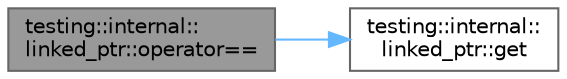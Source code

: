 digraph "testing::internal::linked_ptr::operator=="
{
 // LATEX_PDF_SIZE
  bgcolor="transparent";
  edge [fontname=Helvetica,fontsize=10,labelfontname=Helvetica,labelfontsize=10];
  node [fontname=Helvetica,fontsize=10,shape=box,height=0.2,width=0.4];
  rankdir="LR";
  Node1 [id="Node000001",label="testing::internal::\llinked_ptr::operator==",height=0.2,width=0.4,color="gray40", fillcolor="grey60", style="filled", fontcolor="black",tooltip=" "];
  Node1 -> Node2 [id="edge1_Node000001_Node000002",color="steelblue1",style="solid",tooltip=" "];
  Node2 [id="Node000002",label="testing::internal::\llinked_ptr::get",height=0.2,width=0.4,color="grey40", fillcolor="white", style="filled",URL="$classtesting_1_1internal_1_1linked__ptr.html#aca6bc39c9d73278fb495804fa508ad73",tooltip=" "];
}
